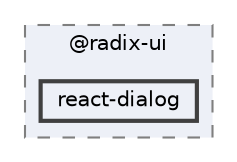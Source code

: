 digraph "C:/Users/arisc/OneDrive/Documents/GitHub/FINAL/EcoEats-Project/node_modules/@radix-ui/react-dialog"
{
 // LATEX_PDF_SIZE
  bgcolor="transparent";
  edge [fontname=Helvetica,fontsize=10,labelfontname=Helvetica,labelfontsize=10];
  node [fontname=Helvetica,fontsize=10,shape=box,height=0.2,width=0.4];
  compound=true
  subgraph clusterdir_ab62ad447ec992f2fe79c76b760e4d1f {
    graph [ bgcolor="#edf0f7", pencolor="grey50", label="@radix-ui", fontname=Helvetica,fontsize=10 style="filled,dashed", URL="dir_ab62ad447ec992f2fe79c76b760e4d1f.html",tooltip=""]
  dir_5df933832c824133b9640e243bd90f26 [label="react-dialog", fillcolor="#edf0f7", color="grey25", style="filled,bold", URL="dir_5df933832c824133b9640e243bd90f26.html",tooltip=""];
  }
}
